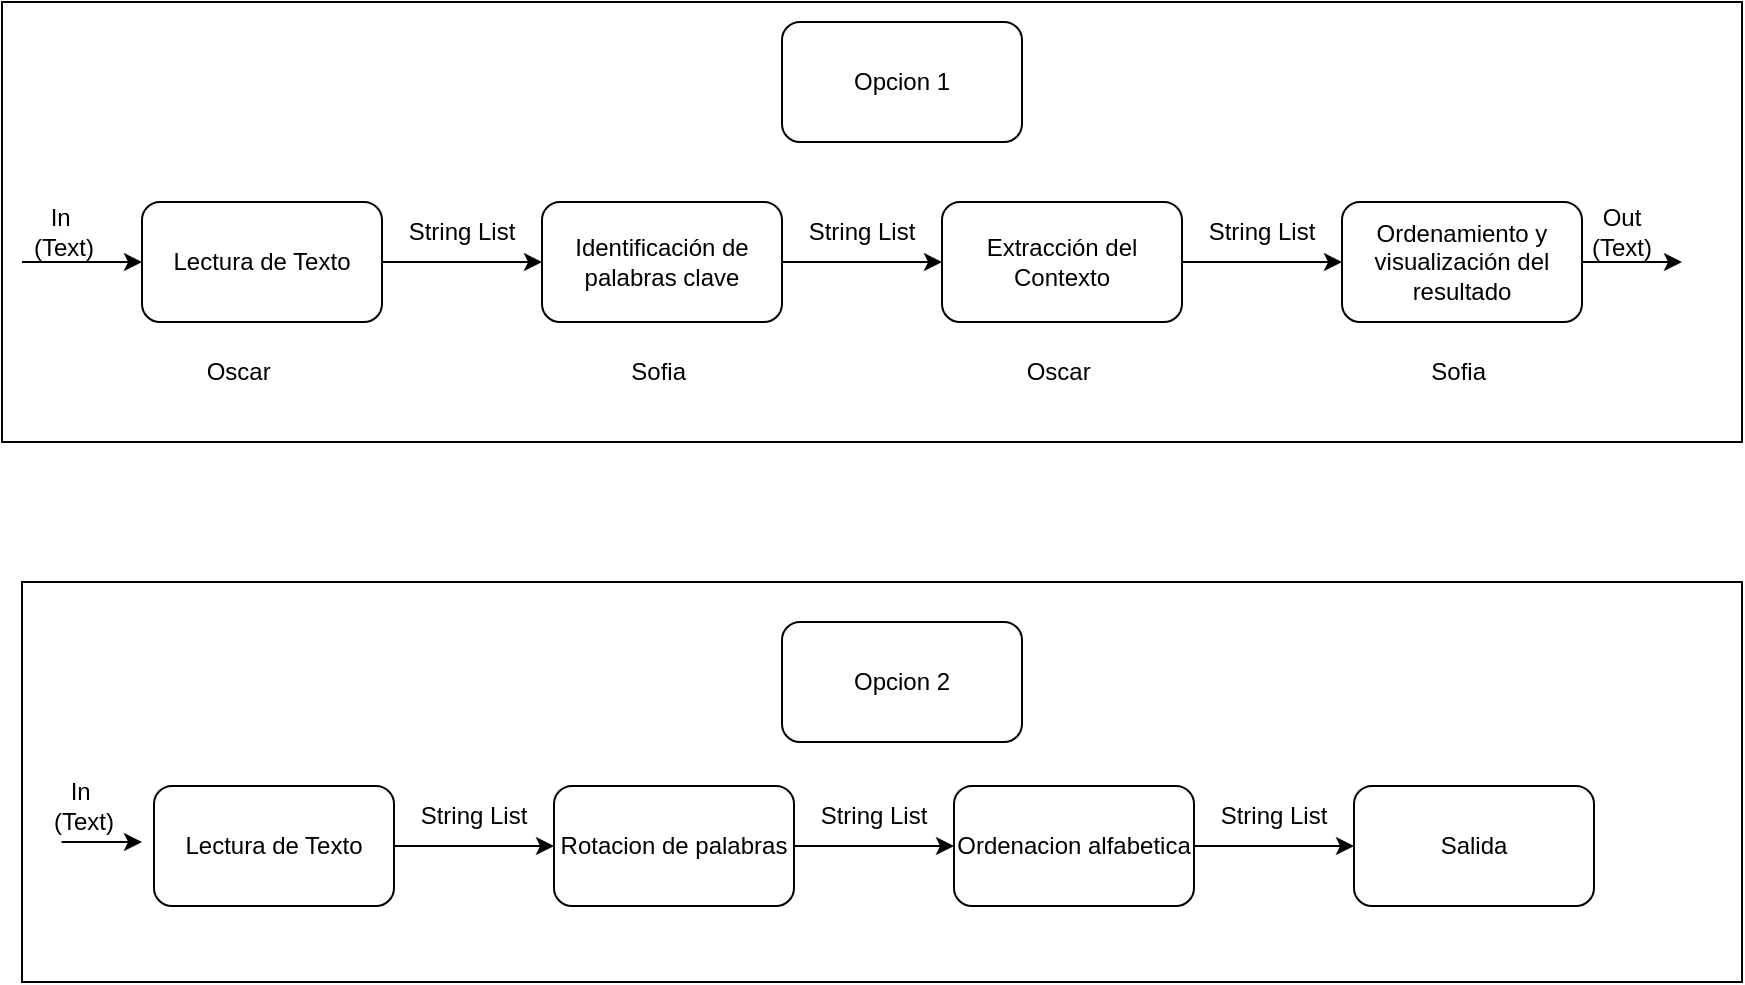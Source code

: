 <mxfile>
    <diagram name="Página-1" id="2nRwC4AiCb8U7kTkDGeM">
        <mxGraphModel dx="899" dy="633" grid="1" gridSize="10" guides="1" tooltips="1" connect="1" arrows="1" fold="1" page="1" pageScale="1" pageWidth="850" pageHeight="1100" math="0" shadow="0">
            <root>
                <mxCell id="0"/>
                <mxCell id="1" parent="0"/>
                <mxCell id="4xxRc0FwJ2M22CgaKZjk-6" style="edgeStyle=orthogonalEdgeStyle;rounded=0;orthogonalLoop=1;jettySize=auto;html=1;exitX=1;exitY=0.5;exitDx=0;exitDy=0;entryX=0;entryY=0.5;entryDx=0;entryDy=0;" parent="1" source="4xxRc0FwJ2M22CgaKZjk-1" target="4xxRc0FwJ2M22CgaKZjk-2" edge="1">
                    <mxGeometry relative="1" as="geometry"/>
                </mxCell>
                <mxCell id="4xxRc0FwJ2M22CgaKZjk-1" value="Lectura de Texto" style="rounded=1;whiteSpace=wrap;html=1;" parent="1" vertex="1">
                    <mxGeometry x="80" y="210" width="120" height="60" as="geometry"/>
                </mxCell>
                <mxCell id="4xxRc0FwJ2M22CgaKZjk-7" style="edgeStyle=orthogonalEdgeStyle;rounded=0;orthogonalLoop=1;jettySize=auto;html=1;exitX=1;exitY=0.5;exitDx=0;exitDy=0;entryX=0;entryY=0.5;entryDx=0;entryDy=0;" parent="1" source="4xxRc0FwJ2M22CgaKZjk-2" target="4xxRc0FwJ2M22CgaKZjk-3" edge="1">
                    <mxGeometry relative="1" as="geometry"/>
                </mxCell>
                <mxCell id="4xxRc0FwJ2M22CgaKZjk-2" value="Identificación de palabras clave" style="rounded=1;whiteSpace=wrap;html=1;" parent="1" vertex="1">
                    <mxGeometry x="280" y="210" width="120" height="60" as="geometry"/>
                </mxCell>
                <mxCell id="4xxRc0FwJ2M22CgaKZjk-8" style="edgeStyle=orthogonalEdgeStyle;rounded=0;orthogonalLoop=1;jettySize=auto;html=1;exitX=1;exitY=0.5;exitDx=0;exitDy=0;" parent="1" source="4xxRc0FwJ2M22CgaKZjk-3" target="4xxRc0FwJ2M22CgaKZjk-4" edge="1">
                    <mxGeometry relative="1" as="geometry"/>
                </mxCell>
                <mxCell id="4xxRc0FwJ2M22CgaKZjk-3" value="Extracción del Contexto" style="rounded=1;whiteSpace=wrap;html=1;" parent="1" vertex="1">
                    <mxGeometry x="480" y="210" width="120" height="60" as="geometry"/>
                </mxCell>
                <mxCell id="4xxRc0FwJ2M22CgaKZjk-9" style="edgeStyle=orthogonalEdgeStyle;rounded=0;orthogonalLoop=1;jettySize=auto;html=1;exitX=1;exitY=0.5;exitDx=0;exitDy=0;" parent="1" source="4xxRc0FwJ2M22CgaKZjk-4" edge="1">
                    <mxGeometry relative="1" as="geometry">
                        <mxPoint x="850" y="240" as="targetPoint"/>
                    </mxGeometry>
                </mxCell>
                <mxCell id="4xxRc0FwJ2M22CgaKZjk-4" value="Ordenamiento y visualización del resultado" style="rounded=1;whiteSpace=wrap;html=1;" parent="1" vertex="1">
                    <mxGeometry x="680" y="210" width="120" height="60" as="geometry"/>
                </mxCell>
                <mxCell id="4xxRc0FwJ2M22CgaKZjk-5" value="" style="endArrow=classic;html=1;rounded=0;" parent="1" edge="1">
                    <mxGeometry width="50" height="50" relative="1" as="geometry">
                        <mxPoint x="20" y="240" as="sourcePoint"/>
                        <mxPoint x="80" y="240" as="targetPoint"/>
                    </mxGeometry>
                </mxCell>
                <mxCell id="4xxRc0FwJ2M22CgaKZjk-10" value="In&amp;nbsp;&lt;div&gt;(Text)&lt;/div&gt;" style="text;html=1;align=center;verticalAlign=middle;whiteSpace=wrap;rounded=0;" parent="1" vertex="1">
                    <mxGeometry x="11" y="210" width="60" height="30" as="geometry"/>
                </mxCell>
                <mxCell id="4xxRc0FwJ2M22CgaKZjk-11" value="String List" style="text;html=1;align=center;verticalAlign=middle;whiteSpace=wrap;rounded=0;" parent="1" vertex="1">
                    <mxGeometry x="210" y="210" width="60" height="30" as="geometry"/>
                </mxCell>
                <mxCell id="4xxRc0FwJ2M22CgaKZjk-12" value="String List" style="text;html=1;align=center;verticalAlign=middle;whiteSpace=wrap;rounded=0;" parent="1" vertex="1">
                    <mxGeometry x="410" y="210" width="60" height="30" as="geometry"/>
                </mxCell>
                <mxCell id="4xxRc0FwJ2M22CgaKZjk-13" value="String List" style="text;html=1;align=center;verticalAlign=middle;whiteSpace=wrap;rounded=0;" parent="1" vertex="1">
                    <mxGeometry x="610" y="210" width="60" height="30" as="geometry"/>
                </mxCell>
                <mxCell id="4xxRc0FwJ2M22CgaKZjk-14" value="Out&lt;div&gt;(Text)&lt;/div&gt;" style="text;html=1;align=center;verticalAlign=middle;whiteSpace=wrap;rounded=0;" parent="1" vertex="1">
                    <mxGeometry x="790" y="210" width="60" height="30" as="geometry"/>
                </mxCell>
                <mxCell id="2" value="Oscar&amp;nbsp;" style="text;html=1;align=center;verticalAlign=middle;whiteSpace=wrap;rounded=0;" parent="1" vertex="1">
                    <mxGeometry x="100" y="280" width="60" height="30" as="geometry"/>
                </mxCell>
                <mxCell id="3" value="Sofia&amp;nbsp;" style="text;html=1;align=center;verticalAlign=middle;whiteSpace=wrap;rounded=0;" parent="1" vertex="1">
                    <mxGeometry x="310" y="280" width="60" height="30" as="geometry"/>
                </mxCell>
                <mxCell id="4" value="Oscar&amp;nbsp;" style="text;html=1;align=center;verticalAlign=middle;whiteSpace=wrap;rounded=0;" parent="1" vertex="1">
                    <mxGeometry x="510" y="280" width="60" height="30" as="geometry"/>
                </mxCell>
                <mxCell id="5" value="Sofia&amp;nbsp;" style="text;html=1;align=center;verticalAlign=middle;whiteSpace=wrap;rounded=0;" parent="1" vertex="1">
                    <mxGeometry x="710" y="280" width="60" height="30" as="geometry"/>
                </mxCell>
                <mxCell id="6" style="edgeStyle=orthogonalEdgeStyle;rounded=0;orthogonalLoop=1;jettySize=auto;html=1;exitX=1;exitY=0.5;exitDx=0;exitDy=0;entryX=0;entryY=0.5;entryDx=0;entryDy=0;" edge="1" parent="1" source="7" target="9">
                    <mxGeometry relative="1" as="geometry"/>
                </mxCell>
                <mxCell id="7" value="Lectura de Texto" style="rounded=1;whiteSpace=wrap;html=1;" vertex="1" parent="1">
                    <mxGeometry x="86" y="502" width="120" height="60" as="geometry"/>
                </mxCell>
                <mxCell id="8" style="edgeStyle=orthogonalEdgeStyle;rounded=0;orthogonalLoop=1;jettySize=auto;html=1;exitX=1;exitY=0.5;exitDx=0;exitDy=0;entryX=0;entryY=0.5;entryDx=0;entryDy=0;" edge="1" parent="1" source="9" target="11">
                    <mxGeometry relative="1" as="geometry"/>
                </mxCell>
                <mxCell id="9" value="Rotacion de palabras" style="rounded=1;whiteSpace=wrap;html=1;" vertex="1" parent="1">
                    <mxGeometry x="286" y="502" width="120" height="60" as="geometry"/>
                </mxCell>
                <mxCell id="10" style="edgeStyle=orthogonalEdgeStyle;rounded=0;orthogonalLoop=1;jettySize=auto;html=1;exitX=1;exitY=0.5;exitDx=0;exitDy=0;" edge="1" parent="1" source="11" target="12">
                    <mxGeometry relative="1" as="geometry"/>
                </mxCell>
                <mxCell id="11" value="Ordenacion alfabetica" style="rounded=1;whiteSpace=wrap;html=1;" vertex="1" parent="1">
                    <mxGeometry x="486" y="502" width="120" height="60" as="geometry"/>
                </mxCell>
                <mxCell id="12" value="Salida" style="rounded=1;whiteSpace=wrap;html=1;" vertex="1" parent="1">
                    <mxGeometry x="686" y="502" width="120" height="60" as="geometry"/>
                </mxCell>
                <mxCell id="13" value="String List" style="text;html=1;align=center;verticalAlign=middle;whiteSpace=wrap;rounded=0;" vertex="1" parent="1">
                    <mxGeometry x="216" y="502" width="60" height="30" as="geometry"/>
                </mxCell>
                <mxCell id="14" value="String List" style="text;html=1;align=center;verticalAlign=middle;whiteSpace=wrap;rounded=0;" vertex="1" parent="1">
                    <mxGeometry x="416" y="502" width="60" height="30" as="geometry"/>
                </mxCell>
                <mxCell id="15" value="String List" style="text;html=1;align=center;verticalAlign=middle;whiteSpace=wrap;rounded=0;" vertex="1" parent="1">
                    <mxGeometry x="616" y="502" width="60" height="30" as="geometry"/>
                </mxCell>
                <mxCell id="16" value="In&amp;nbsp;&lt;div&gt;(Text)&lt;/div&gt;" style="text;html=1;align=center;verticalAlign=middle;whiteSpace=wrap;rounded=0;" vertex="1" parent="1">
                    <mxGeometry x="21" y="497" width="60" height="30" as="geometry"/>
                </mxCell>
                <mxCell id="17" value="" style="rounded=0;whiteSpace=wrap;html=1;fillColor=none;" vertex="1" parent="1">
                    <mxGeometry x="10" y="110" width="870" height="220" as="geometry"/>
                </mxCell>
                <mxCell id="18" value="Opcion 1" style="rounded=1;whiteSpace=wrap;html=1;fillColor=none;" vertex="1" parent="1">
                    <mxGeometry x="400" y="120" width="120" height="60" as="geometry"/>
                </mxCell>
                <mxCell id="19" value="" style="rounded=0;whiteSpace=wrap;html=1;fillColor=none;" vertex="1" parent="1">
                    <mxGeometry x="20" y="400" width="860" height="200" as="geometry"/>
                </mxCell>
                <mxCell id="20" value="Opcion 2" style="rounded=1;whiteSpace=wrap;html=1;fillColor=none;" vertex="1" parent="1">
                    <mxGeometry x="400" y="420" width="120" height="60" as="geometry"/>
                </mxCell>
                <mxCell id="22" value="" style="endArrow=classic;html=1;exitX=0.023;exitY=0.65;exitDx=0;exitDy=0;exitPerimeter=0;" edge="1" parent="1" source="19">
                    <mxGeometry width="50" height="50" relative="1" as="geometry">
                        <mxPoint x="30" y="580" as="sourcePoint"/>
                        <mxPoint x="80" y="530" as="targetPoint"/>
                    </mxGeometry>
                </mxCell>
            </root>
        </mxGraphModel>
    </diagram>
</mxfile>